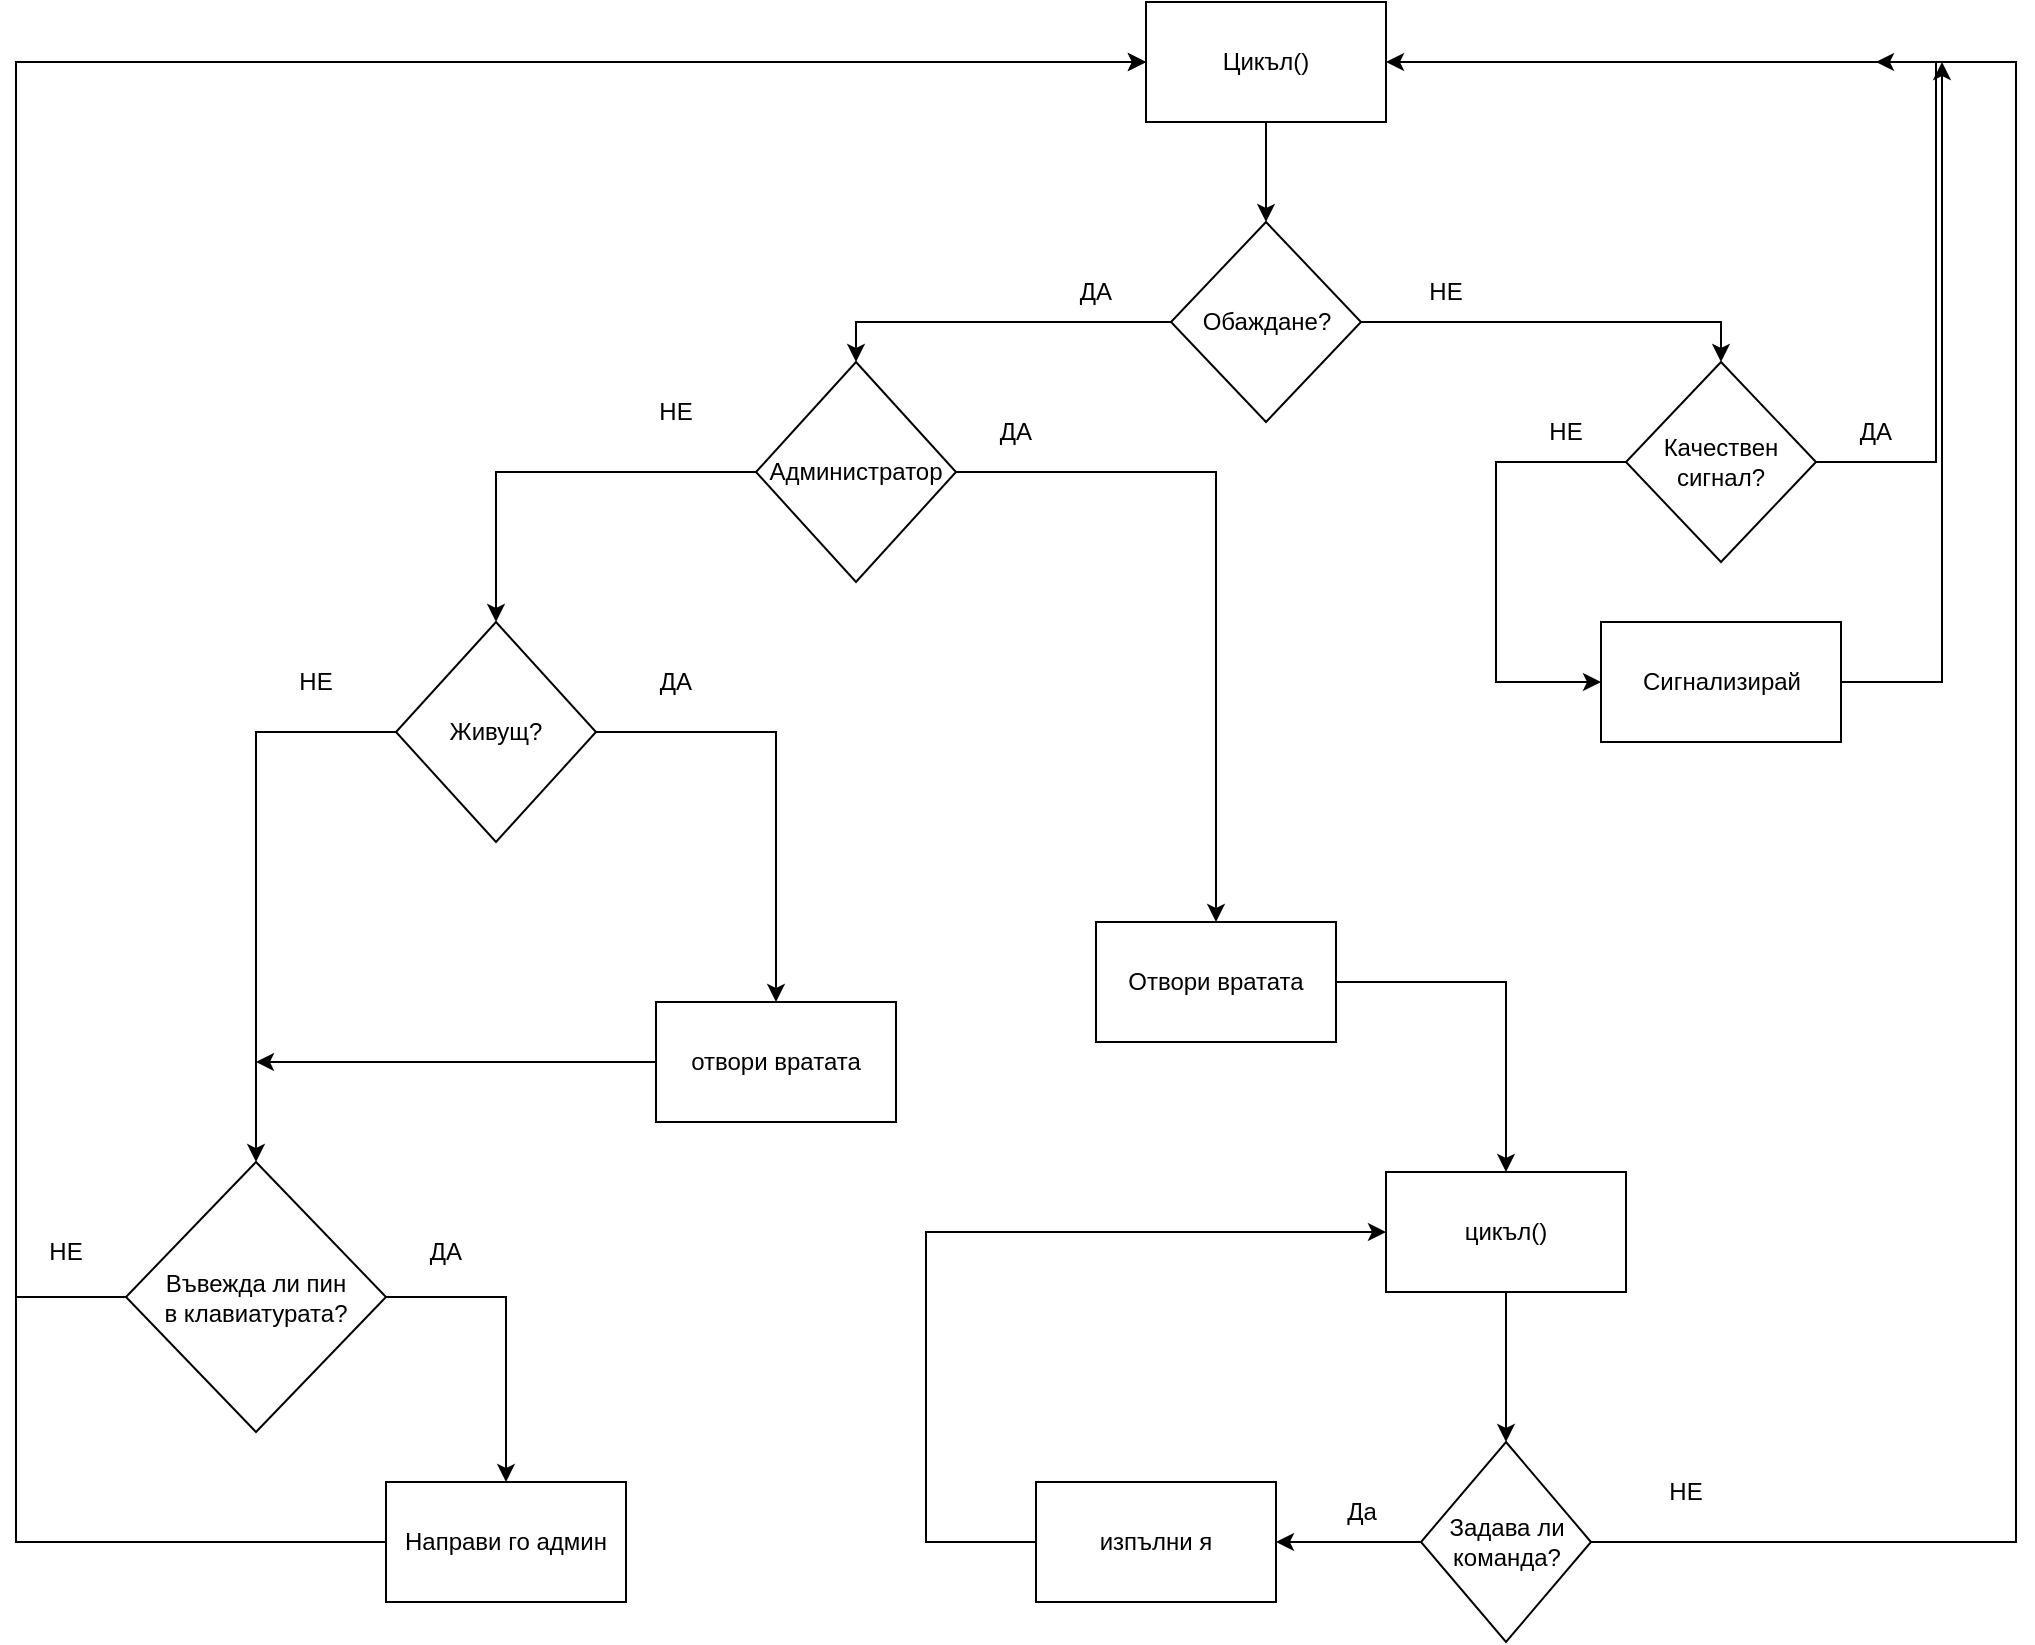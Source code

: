 <mxfile version="26.0.4">
  <diagram name="Page-1" id="29C3fyayfVaSPdNq7uKE">
    <mxGraphModel dx="1114" dy="638" grid="1" gridSize="10" guides="1" tooltips="1" connect="1" arrows="1" fold="1" page="1" pageScale="1" pageWidth="1100" pageHeight="850" math="0" shadow="0">
      <root>
        <mxCell id="0" />
        <mxCell id="1" parent="0" />
        <mxCell id="if4jXls3vVssXIEcy42T-4" style="edgeStyle=orthogonalEdgeStyle;rounded=0;orthogonalLoop=1;jettySize=auto;html=1;exitX=0.5;exitY=1;exitDx=0;exitDy=0;entryX=0.5;entryY=0;entryDx=0;entryDy=0;" edge="1" parent="1" source="if4jXls3vVssXIEcy42T-1" target="if4jXls3vVssXIEcy42T-3">
          <mxGeometry relative="1" as="geometry" />
        </mxCell>
        <mxCell id="if4jXls3vVssXIEcy42T-1" value="Цикъл()" style="rounded=0;whiteSpace=wrap;html=1;" vertex="1" parent="1">
          <mxGeometry x="605" y="10" width="120" height="60" as="geometry" />
        </mxCell>
        <mxCell id="if4jXls3vVssXIEcy42T-6" value="" style="edgeStyle=orthogonalEdgeStyle;rounded=0;orthogonalLoop=1;jettySize=auto;html=1;entryX=0.5;entryY=0;entryDx=0;entryDy=0;" edge="1" parent="1" source="if4jXls3vVssXIEcy42T-3" target="if4jXls3vVssXIEcy42T-9">
          <mxGeometry relative="1" as="geometry">
            <mxPoint x="585" y="170" as="targetPoint" />
          </mxGeometry>
        </mxCell>
        <mxCell id="if4jXls3vVssXIEcy42T-20" value="" style="edgeStyle=orthogonalEdgeStyle;rounded=0;orthogonalLoop=1;jettySize=auto;html=1;entryX=0.5;entryY=0;entryDx=0;entryDy=0;" edge="1" parent="1" source="if4jXls3vVssXIEcy42T-3" target="if4jXls3vVssXIEcy42T-19">
          <mxGeometry relative="1" as="geometry" />
        </mxCell>
        <mxCell id="if4jXls3vVssXIEcy42T-3" value="Обаждане?" style="rhombus;whiteSpace=wrap;html=1;" vertex="1" parent="1">
          <mxGeometry x="617.5" y="120" width="95" height="100" as="geometry" />
        </mxCell>
        <mxCell id="if4jXls3vVssXIEcy42T-7" style="edgeStyle=orthogonalEdgeStyle;rounded=0;orthogonalLoop=1;jettySize=auto;html=1;exitX=1;exitY=0.5;exitDx=0;exitDy=0;entryX=1;entryY=0.5;entryDx=0;entryDy=0;" edge="1" parent="1" source="if4jXls3vVssXIEcy42T-9" target="if4jXls3vVssXIEcy42T-1">
          <mxGeometry relative="1" as="geometry">
            <mxPoint x="870" y="90" as="targetPoint" />
            <mxPoint x="705" y="170" as="sourcePoint" />
            <Array as="points">
              <mxPoint x="1000" y="240" />
              <mxPoint x="1000" y="40" />
            </Array>
          </mxGeometry>
        </mxCell>
        <mxCell id="if4jXls3vVssXIEcy42T-8" value="НЕ" style="text;html=1;align=center;verticalAlign=middle;whiteSpace=wrap;rounded=0;" vertex="1" parent="1">
          <mxGeometry x="725" y="140" width="60" height="30" as="geometry" />
        </mxCell>
        <mxCell id="if4jXls3vVssXIEcy42T-17" style="edgeStyle=orthogonalEdgeStyle;rounded=0;orthogonalLoop=1;jettySize=auto;html=1;exitX=0;exitY=0.5;exitDx=0;exitDy=0;entryX=0;entryY=0.5;entryDx=0;entryDy=0;" edge="1" parent="1" source="if4jXls3vVssXIEcy42T-9" target="if4jXls3vVssXIEcy42T-15">
          <mxGeometry relative="1" as="geometry">
            <Array as="points">
              <mxPoint x="780" y="240" />
              <mxPoint x="780" y="350" />
            </Array>
          </mxGeometry>
        </mxCell>
        <mxCell id="if4jXls3vVssXIEcy42T-9" value="Качествен&lt;div&gt;сигнал?&lt;/div&gt;" style="rhombus;whiteSpace=wrap;html=1;" vertex="1" parent="1">
          <mxGeometry x="845" y="190" width="95" height="100" as="geometry" />
        </mxCell>
        <mxCell id="if4jXls3vVssXIEcy42T-11" value="ДА" style="text;html=1;align=center;verticalAlign=middle;whiteSpace=wrap;rounded=0;" vertex="1" parent="1">
          <mxGeometry x="940" y="210" width="60" height="30" as="geometry" />
        </mxCell>
        <mxCell id="if4jXls3vVssXIEcy42T-12" value="НЕ" style="text;html=1;align=center;verticalAlign=middle;whiteSpace=wrap;rounded=0;" vertex="1" parent="1">
          <mxGeometry x="785" y="210" width="60" height="30" as="geometry" />
        </mxCell>
        <mxCell id="if4jXls3vVssXIEcy42T-18" style="edgeStyle=orthogonalEdgeStyle;rounded=0;orthogonalLoop=1;jettySize=auto;html=1;exitX=1;exitY=0.5;exitDx=0;exitDy=0;" edge="1" parent="1" source="if4jXls3vVssXIEcy42T-15">
          <mxGeometry relative="1" as="geometry">
            <mxPoint x="1155" y="360" as="sourcePoint" />
            <mxPoint x="1003" y="40" as="targetPoint" />
            <Array as="points">
              <mxPoint x="1003" y="350" />
              <mxPoint x="1003" y="50" />
            </Array>
          </mxGeometry>
        </mxCell>
        <mxCell id="if4jXls3vVssXIEcy42T-15" value="Сигнализирай" style="rounded=0;whiteSpace=wrap;html=1;" vertex="1" parent="1">
          <mxGeometry x="832.5" y="320" width="120" height="60" as="geometry" />
        </mxCell>
        <mxCell id="if4jXls3vVssXIEcy42T-22" value="" style="edgeStyle=orthogonalEdgeStyle;rounded=0;orthogonalLoop=1;jettySize=auto;html=1;entryX=0.5;entryY=0;entryDx=0;entryDy=0;exitX=0;exitY=0.5;exitDx=0;exitDy=0;" edge="1" parent="1" source="if4jXls3vVssXIEcy42T-19" target="if4jXls3vVssXIEcy42T-44">
          <mxGeometry relative="1" as="geometry">
            <mxPoint x="170" y="400" as="targetPoint" />
          </mxGeometry>
        </mxCell>
        <mxCell id="if4jXls3vVssXIEcy42T-27" style="edgeStyle=orthogonalEdgeStyle;rounded=0;orthogonalLoop=1;jettySize=auto;html=1;exitX=1;exitY=0.5;exitDx=0;exitDy=0;entryX=0.5;entryY=0;entryDx=0;entryDy=0;" edge="1" parent="1" source="if4jXls3vVssXIEcy42T-19" target="if4jXls3vVssXIEcy42T-42">
          <mxGeometry relative="1" as="geometry">
            <mxPoint x="443" y="295" as="targetPoint" />
          </mxGeometry>
        </mxCell>
        <mxCell id="if4jXls3vVssXIEcy42T-19" value="Администратор" style="rhombus;whiteSpace=wrap;html=1;" vertex="1" parent="1">
          <mxGeometry x="410" y="190" width="100" height="110" as="geometry" />
        </mxCell>
        <mxCell id="if4jXls3vVssXIEcy42T-28" value="ДА" style="text;html=1;align=center;verticalAlign=middle;whiteSpace=wrap;rounded=0;" vertex="1" parent="1">
          <mxGeometry x="550" y="140" width="60" height="30" as="geometry" />
        </mxCell>
        <mxCell id="if4jXls3vVssXIEcy42T-29" value="НЕ" style="text;html=1;align=center;verticalAlign=middle;whiteSpace=wrap;rounded=0;" vertex="1" parent="1">
          <mxGeometry x="340" y="200" width="60" height="30" as="geometry" />
        </mxCell>
        <mxCell id="if4jXls3vVssXIEcy42T-30" value="ДА" style="text;html=1;align=center;verticalAlign=middle;whiteSpace=wrap;rounded=0;" vertex="1" parent="1">
          <mxGeometry x="510" y="210" width="60" height="30" as="geometry" />
        </mxCell>
        <mxCell id="if4jXls3vVssXIEcy42T-34" value="" style="edgeStyle=orthogonalEdgeStyle;rounded=0;orthogonalLoop=1;jettySize=auto;html=1;exitX=1;exitY=0.5;exitDx=0;exitDy=0;" edge="1" parent="1" source="if4jXls3vVssXIEcy42T-32" target="if4jXls3vVssXIEcy42T-33">
          <mxGeometry relative="1" as="geometry" />
        </mxCell>
        <mxCell id="if4jXls3vVssXIEcy42T-37" style="edgeStyle=orthogonalEdgeStyle;rounded=0;orthogonalLoop=1;jettySize=auto;html=1;exitX=0;exitY=0.5;exitDx=0;exitDy=0;entryX=0;entryY=0.5;entryDx=0;entryDy=0;" edge="1" parent="1" source="if4jXls3vVssXIEcy42T-32" target="if4jXls3vVssXIEcy42T-1">
          <mxGeometry relative="1" as="geometry">
            <Array as="points">
              <mxPoint x="40" y="658" />
              <mxPoint x="40" y="40" />
            </Array>
          </mxGeometry>
        </mxCell>
        <mxCell id="if4jXls3vVssXIEcy42T-32" value="Въвежда ли пин&lt;div&gt;в клавиатурата?&lt;/div&gt;" style="rhombus;whiteSpace=wrap;html=1;" vertex="1" parent="1">
          <mxGeometry x="95" y="590" width="130" height="135" as="geometry" />
        </mxCell>
        <mxCell id="if4jXls3vVssXIEcy42T-40" style="edgeStyle=orthogonalEdgeStyle;rounded=0;orthogonalLoop=1;jettySize=auto;html=1;entryX=0;entryY=0.5;entryDx=0;entryDy=0;" edge="1" parent="1" source="if4jXls3vVssXIEcy42T-33" target="if4jXls3vVssXIEcy42T-1">
          <mxGeometry relative="1" as="geometry">
            <mxPoint x="60" y="70" as="targetPoint" />
            <Array as="points">
              <mxPoint x="40" y="780" />
              <mxPoint x="40" y="40" />
            </Array>
          </mxGeometry>
        </mxCell>
        <mxCell id="if4jXls3vVssXIEcy42T-33" value="Направи го админ" style="whiteSpace=wrap;html=1;" vertex="1" parent="1">
          <mxGeometry x="225" y="750" width="120" height="60" as="geometry" />
        </mxCell>
        <mxCell id="if4jXls3vVssXIEcy42T-38" value="НЕ" style="text;html=1;align=center;verticalAlign=middle;whiteSpace=wrap;rounded=0;" vertex="1" parent="1">
          <mxGeometry x="35" y="620" width="60" height="30" as="geometry" />
        </mxCell>
        <mxCell id="if4jXls3vVssXIEcy42T-39" value="ДА" style="text;html=1;align=center;verticalAlign=middle;whiteSpace=wrap;rounded=0;" vertex="1" parent="1">
          <mxGeometry x="225" y="620" width="60" height="30" as="geometry" />
        </mxCell>
        <mxCell id="if4jXls3vVssXIEcy42T-56" value="" style="edgeStyle=orthogonalEdgeStyle;rounded=0;orthogonalLoop=1;jettySize=auto;html=1;" edge="1" parent="1" source="if4jXls3vVssXIEcy42T-42" target="if4jXls3vVssXIEcy42T-55">
          <mxGeometry relative="1" as="geometry" />
        </mxCell>
        <mxCell id="if4jXls3vVssXIEcy42T-42" value="Отвори вратата" style="rounded=0;whiteSpace=wrap;html=1;" vertex="1" parent="1">
          <mxGeometry x="580" y="470" width="120" height="60" as="geometry" />
        </mxCell>
        <mxCell id="if4jXls3vVssXIEcy42T-46" value="" style="edgeStyle=orthogonalEdgeStyle;rounded=0;orthogonalLoop=1;jettySize=auto;html=1;exitX=1;exitY=0.5;exitDx=0;exitDy=0;" edge="1" parent="1" source="if4jXls3vVssXIEcy42T-44" target="if4jXls3vVssXIEcy42T-45">
          <mxGeometry relative="1" as="geometry" />
        </mxCell>
        <mxCell id="if4jXls3vVssXIEcy42T-49" style="edgeStyle=orthogonalEdgeStyle;rounded=0;orthogonalLoop=1;jettySize=auto;html=1;exitX=0;exitY=0.5;exitDx=0;exitDy=0;entryX=0.5;entryY=0;entryDx=0;entryDy=0;" edge="1" parent="1" source="if4jXls3vVssXIEcy42T-44" target="if4jXls3vVssXIEcy42T-32">
          <mxGeometry relative="1" as="geometry">
            <mxPoint x="100" y="380" as="targetPoint" />
            <Array as="points">
              <mxPoint x="160" y="375" />
            </Array>
          </mxGeometry>
        </mxCell>
        <mxCell id="if4jXls3vVssXIEcy42T-44" value="Живущ?" style="rhombus;whiteSpace=wrap;html=1;" vertex="1" parent="1">
          <mxGeometry x="230" y="320" width="100" height="110" as="geometry" />
        </mxCell>
        <mxCell id="if4jXls3vVssXIEcy42T-63" style="edgeStyle=orthogonalEdgeStyle;rounded=0;orthogonalLoop=1;jettySize=auto;html=1;exitX=0;exitY=0.5;exitDx=0;exitDy=0;" edge="1" parent="1" source="if4jXls3vVssXIEcy42T-45">
          <mxGeometry relative="1" as="geometry">
            <mxPoint x="160" y="540" as="targetPoint" />
            <Array as="points">
              <mxPoint x="160" y="540" />
            </Array>
          </mxGeometry>
        </mxCell>
        <mxCell id="if4jXls3vVssXIEcy42T-45" value="отвори вратата" style="whiteSpace=wrap;html=1;" vertex="1" parent="1">
          <mxGeometry x="360" y="510" width="120" height="60" as="geometry" />
        </mxCell>
        <mxCell id="if4jXls3vVssXIEcy42T-54" value="" style="edgeStyle=orthogonalEdgeStyle;rounded=0;orthogonalLoop=1;jettySize=auto;html=1;" edge="1" parent="1" source="if4jXls3vVssXIEcy42T-51" target="if4jXls3vVssXIEcy42T-53">
          <mxGeometry relative="1" as="geometry" />
        </mxCell>
        <mxCell id="if4jXls3vVssXIEcy42T-60" style="edgeStyle=orthogonalEdgeStyle;rounded=0;orthogonalLoop=1;jettySize=auto;html=1;exitX=1;exitY=0.5;exitDx=0;exitDy=0;" edge="1" parent="1" source="if4jXls3vVssXIEcy42T-51">
          <mxGeometry relative="1" as="geometry">
            <mxPoint x="970" y="40" as="targetPoint" />
            <mxPoint x="710" y="690" as="sourcePoint" />
            <Array as="points">
              <mxPoint x="1040" y="780" />
              <mxPoint x="1040" y="40" />
            </Array>
          </mxGeometry>
        </mxCell>
        <mxCell id="if4jXls3vVssXIEcy42T-51" value="Задава ли команда?" style="rhombus;whiteSpace=wrap;html=1;rounded=0;" vertex="1" parent="1">
          <mxGeometry x="742.5" y="730" width="85" height="100" as="geometry" />
        </mxCell>
        <mxCell id="if4jXls3vVssXIEcy42T-59" style="edgeStyle=orthogonalEdgeStyle;rounded=0;orthogonalLoop=1;jettySize=auto;html=1;exitX=0;exitY=0.5;exitDx=0;exitDy=0;entryX=0;entryY=0.5;entryDx=0;entryDy=0;" edge="1" parent="1" source="if4jXls3vVssXIEcy42T-53" target="if4jXls3vVssXIEcy42T-55">
          <mxGeometry relative="1" as="geometry">
            <Array as="points">
              <mxPoint x="495" y="780" />
              <mxPoint x="495" y="625" />
            </Array>
          </mxGeometry>
        </mxCell>
        <mxCell id="if4jXls3vVssXIEcy42T-53" value="изпълни я" style="whiteSpace=wrap;html=1;rounded=0;" vertex="1" parent="1">
          <mxGeometry x="550" y="750" width="120" height="60" as="geometry" />
        </mxCell>
        <mxCell id="if4jXls3vVssXIEcy42T-57" style="edgeStyle=orthogonalEdgeStyle;rounded=0;orthogonalLoop=1;jettySize=auto;html=1;exitX=0.5;exitY=1;exitDx=0;exitDy=0;entryX=0.5;entryY=0;entryDx=0;entryDy=0;" edge="1" parent="1" source="if4jXls3vVssXIEcy42T-55" target="if4jXls3vVssXIEcy42T-51">
          <mxGeometry relative="1" as="geometry" />
        </mxCell>
        <mxCell id="if4jXls3vVssXIEcy42T-55" value="цикъл()" style="whiteSpace=wrap;html=1;rounded=0;" vertex="1" parent="1">
          <mxGeometry x="725" y="595" width="120" height="60" as="geometry" />
        </mxCell>
        <mxCell id="if4jXls3vVssXIEcy42T-58" value="Да" style="text;html=1;align=center;verticalAlign=middle;whiteSpace=wrap;rounded=0;" vertex="1" parent="1">
          <mxGeometry x="682.5" y="750" width="60" height="30" as="geometry" />
        </mxCell>
        <mxCell id="if4jXls3vVssXIEcy42T-62" value="НЕ" style="text;html=1;align=center;verticalAlign=middle;whiteSpace=wrap;rounded=0;" vertex="1" parent="1">
          <mxGeometry x="845" y="740" width="60" height="30" as="geometry" />
        </mxCell>
        <mxCell id="if4jXls3vVssXIEcy42T-64" value="НЕ" style="text;html=1;align=center;verticalAlign=middle;whiteSpace=wrap;rounded=0;" vertex="1" parent="1">
          <mxGeometry x="160" y="335" width="60" height="30" as="geometry" />
        </mxCell>
        <mxCell id="if4jXls3vVssXIEcy42T-67" value="ДА" style="text;html=1;align=center;verticalAlign=middle;whiteSpace=wrap;rounded=0;" vertex="1" parent="1">
          <mxGeometry x="340" y="335" width="60" height="30" as="geometry" />
        </mxCell>
      </root>
    </mxGraphModel>
  </diagram>
</mxfile>
